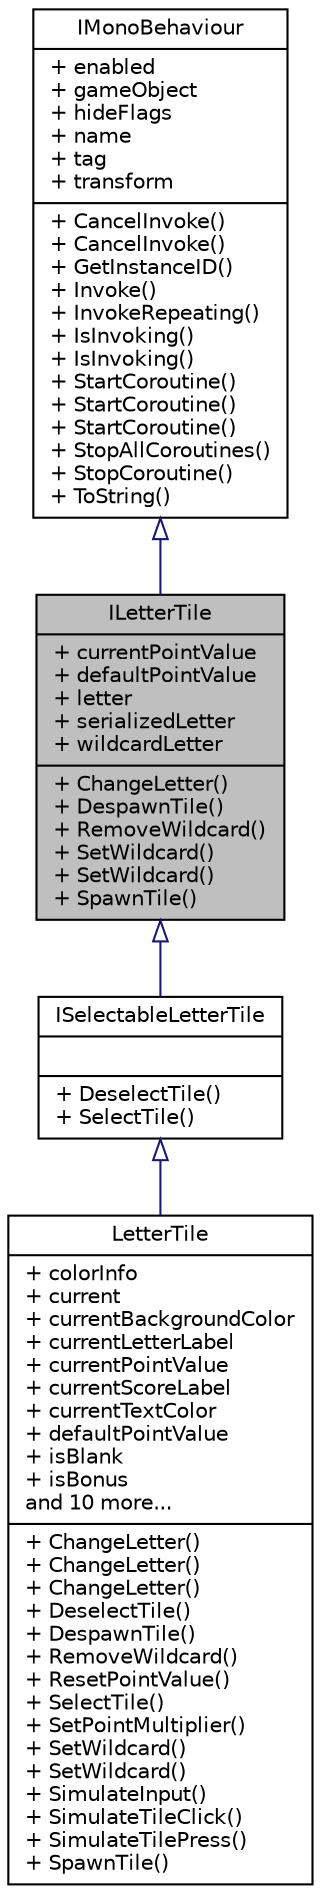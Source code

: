 digraph "ILetterTile"
{
 // INTERACTIVE_SVG=YES
  bgcolor="transparent";
  edge [fontname="Helvetica",fontsize="10",labelfontname="Helvetica",labelfontsize="10"];
  node [fontname="Helvetica",fontsize="10",shape=record];
  Node1 [label="{ILetterTile\n|+ currentPointValue\l+ defaultPointValue\l+ letter\l+ serializedLetter\l+ wildcardLetter\l|+ ChangeLetter()\l+ DespawnTile()\l+ RemoveWildcard()\l+ SetWildcard()\l+ SetWildcard()\l+ SpawnTile()\l}",height=0.2,width=0.4,color="black", fillcolor="grey75", style="filled" fontcolor="black"];
  Node2 -> Node1 [dir="back",color="midnightblue",fontsize="10",style="solid",arrowtail="onormal",fontname="Helvetica"];
  Node2 [label="{IMonoBehaviour\n|+ enabled\l+ gameObject\l+ hideFlags\l+ name\l+ tag\l+ transform\l|+ CancelInvoke()\l+ CancelInvoke()\l+ GetInstanceID()\l+ Invoke()\l+ InvokeRepeating()\l+ IsInvoking()\l+ IsInvoking()\l+ StartCoroutine()\l+ StartCoroutine()\l+ StartCoroutine()\l+ StopAllCoroutines()\l+ StopCoroutine()\l+ ToString()\l}",height=0.2,width=0.4,color="black",URL="$interface_thinksquirrel_software_1_1_word_game_builder_1_1_i_mono_behaviour.html"];
  Node1 -> Node3 [dir="back",color="midnightblue",fontsize="10",style="solid",arrowtail="onormal",fontname="Helvetica"];
  Node3 [label="{ISelectableLetterTile\n||+ DeselectTile()\l+ SelectTile()\l}",height=0.2,width=0.4,color="black",URL="$interface_thinksquirrel_software_1_1_word_game_builder_1_1_i_selectable_letter_tile.html",tooltip="(Advanced) An interface defining a letter tile that can be selected and deselected. "];
  Node3 -> Node4 [dir="back",color="midnightblue",fontsize="10",style="solid",arrowtail="onormal",fontname="Helvetica"];
  Node4 [label="{LetterTile\n|+ colorInfo\l+ current\l+ currentBackgroundColor\l+ currentLetterLabel\l+ currentPointValue\l+ currentScoreLabel\l+ currentTextColor\l+ defaultPointValue\l+ isBlank\l+ isBonus\land 10 more...\l|+ ChangeLetter()\l+ ChangeLetter()\l+ ChangeLetter()\l+ DeselectTile()\l+ DespawnTile()\l+ RemoveWildcard()\l+ ResetPointValue()\l+ SelectTile()\l+ SetPointMultiplier()\l+ SetWildcard()\l+ SetWildcard()\l+ SimulateInput()\l+ SimulateTileClick()\l+ SimulateTilePress()\l+ SpawnTile()\l}",height=0.2,width=0.4,color="black",URL="$class_thinksquirrel_software_1_1_word_game_builder_1_1_letter_tile.html",tooltip="The default implementation of a letter tile. "];
}
